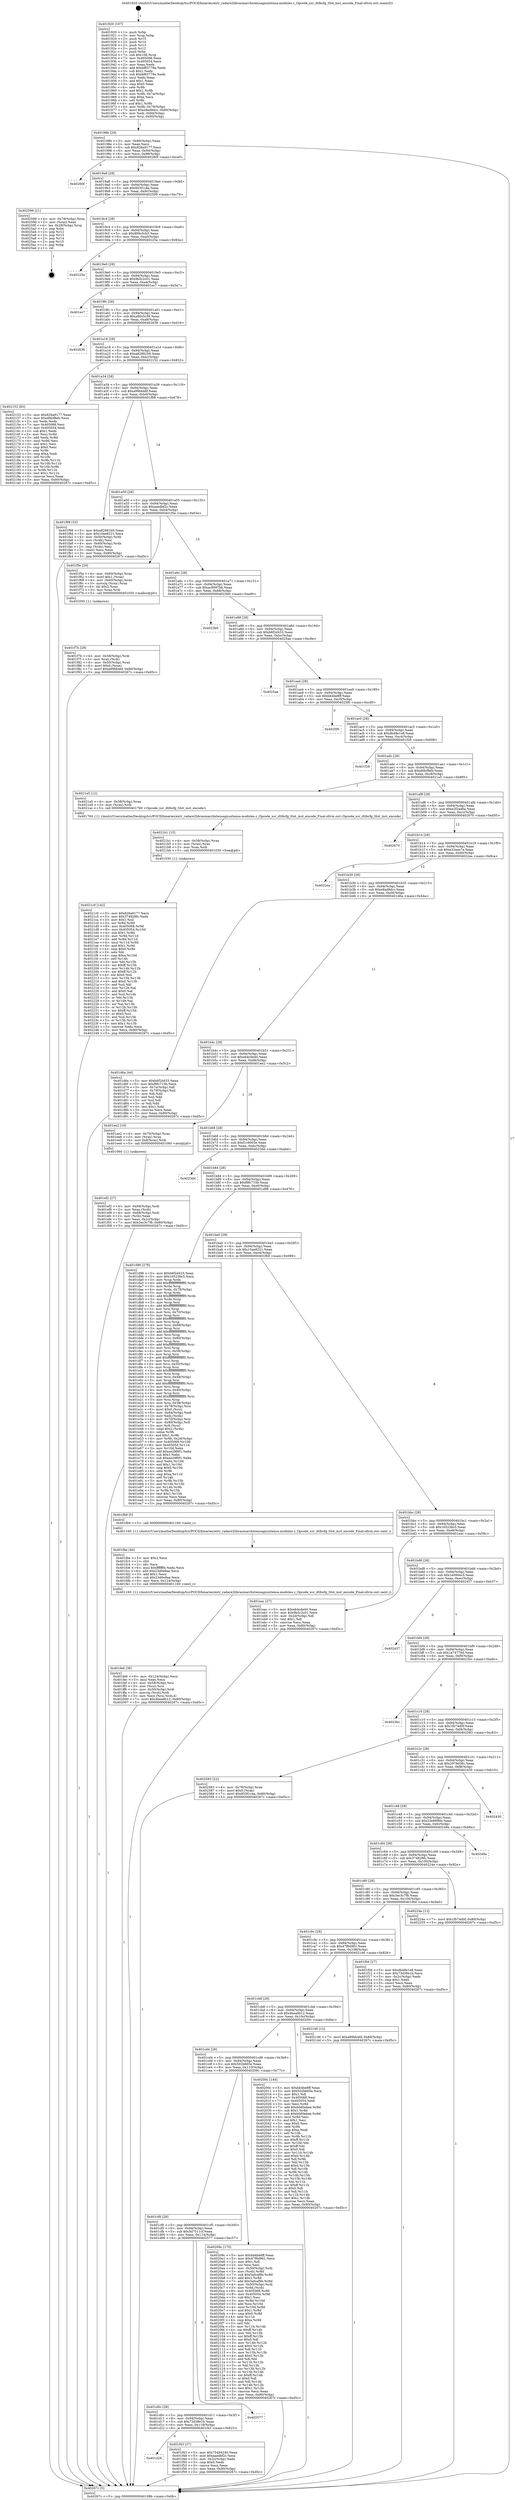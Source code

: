 digraph "0x401920" {
  label = "0x401920 (/mnt/c/Users/mathe/Desktop/tcc/POCII/binaries/extr_radare2librasmarchxtensagnuxtensa-modules.c_Opcode_xsr_dtlbcfg_Slot_inst_encode_Final-ollvm.out::main(0))"
  labelloc = "t"
  node[shape=record]

  Entry [label="",width=0.3,height=0.3,shape=circle,fillcolor=black,style=filled]
  "0x40198b" [label="{
     0x40198b [29]\l
     | [instrs]\l
     &nbsp;&nbsp;0x40198b \<+3\>: mov -0x80(%rbp),%eax\l
     &nbsp;&nbsp;0x40198e \<+2\>: mov %eax,%ecx\l
     &nbsp;&nbsp;0x401990 \<+6\>: sub $0x826a9177,%ecx\l
     &nbsp;&nbsp;0x401996 \<+6\>: mov %eax,-0x94(%rbp)\l
     &nbsp;&nbsp;0x40199c \<+6\>: mov %ecx,-0x98(%rbp)\l
     &nbsp;&nbsp;0x4019a2 \<+6\>: je 000000000040260f \<main+0xcef\>\l
  }"]
  "0x40260f" [label="{
     0x40260f\l
  }", style=dashed]
  "0x4019a8" [label="{
     0x4019a8 [28]\l
     | [instrs]\l
     &nbsp;&nbsp;0x4019a8 \<+5\>: jmp 00000000004019ad \<main+0x8d\>\l
     &nbsp;&nbsp;0x4019ad \<+6\>: mov -0x94(%rbp),%eax\l
     &nbsp;&nbsp;0x4019b3 \<+5\>: sub $0x853f1c4a,%eax\l
     &nbsp;&nbsp;0x4019b8 \<+6\>: mov %eax,-0x9c(%rbp)\l
     &nbsp;&nbsp;0x4019be \<+6\>: je 0000000000402599 \<main+0xc79\>\l
  }"]
  Exit [label="",width=0.3,height=0.3,shape=circle,fillcolor=black,style=filled,peripheries=2]
  "0x402599" [label="{
     0x402599 [21]\l
     | [instrs]\l
     &nbsp;&nbsp;0x402599 \<+4\>: mov -0x78(%rbp),%rax\l
     &nbsp;&nbsp;0x40259d \<+2\>: mov (%rax),%eax\l
     &nbsp;&nbsp;0x40259f \<+4\>: lea -0x28(%rbp),%rsp\l
     &nbsp;&nbsp;0x4025a3 \<+1\>: pop %rbx\l
     &nbsp;&nbsp;0x4025a4 \<+2\>: pop %r12\l
     &nbsp;&nbsp;0x4025a6 \<+2\>: pop %r13\l
     &nbsp;&nbsp;0x4025a8 \<+2\>: pop %r14\l
     &nbsp;&nbsp;0x4025aa \<+2\>: pop %r15\l
     &nbsp;&nbsp;0x4025ac \<+1\>: pop %rbp\l
     &nbsp;&nbsp;0x4025ad \<+1\>: ret\l
  }"]
  "0x4019c4" [label="{
     0x4019c4 [28]\l
     | [instrs]\l
     &nbsp;&nbsp;0x4019c4 \<+5\>: jmp 00000000004019c9 \<main+0xa9\>\l
     &nbsp;&nbsp;0x4019c9 \<+6\>: mov -0x94(%rbp),%eax\l
     &nbsp;&nbsp;0x4019cf \<+5\>: sub $0x899c0cb3,%eax\l
     &nbsp;&nbsp;0x4019d4 \<+6\>: mov %eax,-0xa0(%rbp)\l
     &nbsp;&nbsp;0x4019da \<+6\>: je 000000000040225a \<main+0x93a\>\l
  }"]
  "0x4021c0" [label="{
     0x4021c0 [142]\l
     | [instrs]\l
     &nbsp;&nbsp;0x4021c0 \<+5\>: mov $0x826a9177,%ecx\l
     &nbsp;&nbsp;0x4021c5 \<+5\>: mov $0x374828fc,%edx\l
     &nbsp;&nbsp;0x4021ca \<+3\>: mov $0x1,%sil\l
     &nbsp;&nbsp;0x4021cd \<+3\>: xor %r8d,%r8d\l
     &nbsp;&nbsp;0x4021d0 \<+8\>: mov 0x405068,%r9d\l
     &nbsp;&nbsp;0x4021d8 \<+8\>: mov 0x405054,%r10d\l
     &nbsp;&nbsp;0x4021e0 \<+4\>: sub $0x1,%r8d\l
     &nbsp;&nbsp;0x4021e4 \<+3\>: mov %r9d,%r11d\l
     &nbsp;&nbsp;0x4021e7 \<+3\>: add %r8d,%r11d\l
     &nbsp;&nbsp;0x4021ea \<+4\>: imul %r11d,%r9d\l
     &nbsp;&nbsp;0x4021ee \<+4\>: and $0x1,%r9d\l
     &nbsp;&nbsp;0x4021f2 \<+4\>: cmp $0x0,%r9d\l
     &nbsp;&nbsp;0x4021f6 \<+3\>: sete %bl\l
     &nbsp;&nbsp;0x4021f9 \<+4\>: cmp $0xa,%r10d\l
     &nbsp;&nbsp;0x4021fd \<+4\>: setl %r14b\l
     &nbsp;&nbsp;0x402201 \<+3\>: mov %bl,%r15b\l
     &nbsp;&nbsp;0x402204 \<+4\>: xor $0xff,%r15b\l
     &nbsp;&nbsp;0x402208 \<+3\>: mov %r14b,%r12b\l
     &nbsp;&nbsp;0x40220b \<+4\>: xor $0xff,%r12b\l
     &nbsp;&nbsp;0x40220f \<+4\>: xor $0x0,%sil\l
     &nbsp;&nbsp;0x402213 \<+3\>: mov %r15b,%r13b\l
     &nbsp;&nbsp;0x402216 \<+4\>: and $0x0,%r13b\l
     &nbsp;&nbsp;0x40221a \<+3\>: and %sil,%bl\l
     &nbsp;&nbsp;0x40221d \<+3\>: mov %r12b,%al\l
     &nbsp;&nbsp;0x402220 \<+2\>: and $0x0,%al\l
     &nbsp;&nbsp;0x402222 \<+3\>: and %sil,%r14b\l
     &nbsp;&nbsp;0x402225 \<+3\>: or %bl,%r13b\l
     &nbsp;&nbsp;0x402228 \<+3\>: or %r14b,%al\l
     &nbsp;&nbsp;0x40222b \<+3\>: xor %al,%r13b\l
     &nbsp;&nbsp;0x40222e \<+3\>: or %r12b,%r15b\l
     &nbsp;&nbsp;0x402231 \<+4\>: xor $0xff,%r15b\l
     &nbsp;&nbsp;0x402235 \<+4\>: or $0x0,%sil\l
     &nbsp;&nbsp;0x402239 \<+3\>: and %sil,%r15b\l
     &nbsp;&nbsp;0x40223c \<+3\>: or %r15b,%r13b\l
     &nbsp;&nbsp;0x40223f \<+4\>: test $0x1,%r13b\l
     &nbsp;&nbsp;0x402243 \<+3\>: cmovne %edx,%ecx\l
     &nbsp;&nbsp;0x402246 \<+3\>: mov %ecx,-0x80(%rbp)\l
     &nbsp;&nbsp;0x402249 \<+5\>: jmp 000000000040267c \<main+0xd5c\>\l
  }"]
  "0x40225a" [label="{
     0x40225a\l
  }", style=dashed]
  "0x4019e0" [label="{
     0x4019e0 [28]\l
     | [instrs]\l
     &nbsp;&nbsp;0x4019e0 \<+5\>: jmp 00000000004019e5 \<main+0xc5\>\l
     &nbsp;&nbsp;0x4019e5 \<+6\>: mov -0x94(%rbp),%eax\l
     &nbsp;&nbsp;0x4019eb \<+5\>: sub $0x9b5c2c01,%eax\l
     &nbsp;&nbsp;0x4019f0 \<+6\>: mov %eax,-0xa4(%rbp)\l
     &nbsp;&nbsp;0x4019f6 \<+6\>: je 0000000000401ec7 \<main+0x5a7\>\l
  }"]
  "0x4021b1" [label="{
     0x4021b1 [15]\l
     | [instrs]\l
     &nbsp;&nbsp;0x4021b1 \<+4\>: mov -0x58(%rbp),%rax\l
     &nbsp;&nbsp;0x4021b5 \<+3\>: mov (%rax),%rax\l
     &nbsp;&nbsp;0x4021b8 \<+3\>: mov %rax,%rdi\l
     &nbsp;&nbsp;0x4021bb \<+5\>: call 0000000000401030 \<free@plt\>\l
     | [calls]\l
     &nbsp;&nbsp;0x401030 \{1\} (unknown)\l
  }"]
  "0x401ec7" [label="{
     0x401ec7\l
  }", style=dashed]
  "0x4019fc" [label="{
     0x4019fc [28]\l
     | [instrs]\l
     &nbsp;&nbsp;0x4019fc \<+5\>: jmp 0000000000401a01 \<main+0xe1\>\l
     &nbsp;&nbsp;0x401a01 \<+6\>: mov -0x94(%rbp),%eax\l
     &nbsp;&nbsp;0x401a07 \<+5\>: sub $0xa80c5c39,%eax\l
     &nbsp;&nbsp;0x401a0c \<+6\>: mov %eax,-0xa8(%rbp)\l
     &nbsp;&nbsp;0x401a12 \<+6\>: je 0000000000402636 \<main+0xd16\>\l
  }"]
  "0x401fe6" [label="{
     0x401fe6 [38]\l
     | [instrs]\l
     &nbsp;&nbsp;0x401fe6 \<+6\>: mov -0x124(%rbp),%ecx\l
     &nbsp;&nbsp;0x401fec \<+3\>: imul %eax,%ecx\l
     &nbsp;&nbsp;0x401fef \<+4\>: mov -0x58(%rbp),%rsi\l
     &nbsp;&nbsp;0x401ff3 \<+3\>: mov (%rsi),%rsi\l
     &nbsp;&nbsp;0x401ff6 \<+4\>: mov -0x50(%rbp),%rdi\l
     &nbsp;&nbsp;0x401ffa \<+3\>: movslq (%rdi),%rdi\l
     &nbsp;&nbsp;0x401ffd \<+3\>: mov %ecx,(%rsi,%rdi,4)\l
     &nbsp;&nbsp;0x402000 \<+7\>: movl $0x4bea9b12,-0x80(%rbp)\l
     &nbsp;&nbsp;0x402007 \<+5\>: jmp 000000000040267c \<main+0xd5c\>\l
  }"]
  "0x402636" [label="{
     0x402636\l
  }", style=dashed]
  "0x401a18" [label="{
     0x401a18 [28]\l
     | [instrs]\l
     &nbsp;&nbsp;0x401a18 \<+5\>: jmp 0000000000401a1d \<main+0xfd\>\l
     &nbsp;&nbsp;0x401a1d \<+6\>: mov -0x94(%rbp),%eax\l
     &nbsp;&nbsp;0x401a23 \<+5\>: sub $0xa82881b9,%eax\l
     &nbsp;&nbsp;0x401a28 \<+6\>: mov %eax,-0xac(%rbp)\l
     &nbsp;&nbsp;0x401a2e \<+6\>: je 0000000000402152 \<main+0x832\>\l
  }"]
  "0x401fbe" [label="{
     0x401fbe [40]\l
     | [instrs]\l
     &nbsp;&nbsp;0x401fbe \<+5\>: mov $0x2,%ecx\l
     &nbsp;&nbsp;0x401fc3 \<+1\>: cltd\l
     &nbsp;&nbsp;0x401fc4 \<+2\>: idiv %ecx\l
     &nbsp;&nbsp;0x401fc6 \<+6\>: imul $0xfffffffe,%edx,%ecx\l
     &nbsp;&nbsp;0x401fcc \<+6\>: add $0x23d0e9ae,%ecx\l
     &nbsp;&nbsp;0x401fd2 \<+3\>: add $0x1,%ecx\l
     &nbsp;&nbsp;0x401fd5 \<+6\>: sub $0x23d0e9ae,%ecx\l
     &nbsp;&nbsp;0x401fdb \<+6\>: mov %ecx,-0x124(%rbp)\l
     &nbsp;&nbsp;0x401fe1 \<+5\>: call 0000000000401160 \<next_i\>\l
     | [calls]\l
     &nbsp;&nbsp;0x401160 \{1\} (/mnt/c/Users/mathe/Desktop/tcc/POCII/binaries/extr_radare2librasmarchxtensagnuxtensa-modules.c_Opcode_xsr_dtlbcfg_Slot_inst_encode_Final-ollvm.out::next_i)\l
  }"]
  "0x402152" [label="{
     0x402152 [83]\l
     | [instrs]\l
     &nbsp;&nbsp;0x402152 \<+5\>: mov $0x826a9177,%eax\l
     &nbsp;&nbsp;0x402157 \<+5\>: mov $0xdfdcf8eb,%ecx\l
     &nbsp;&nbsp;0x40215c \<+2\>: xor %edx,%edx\l
     &nbsp;&nbsp;0x40215e \<+7\>: mov 0x405068,%esi\l
     &nbsp;&nbsp;0x402165 \<+7\>: mov 0x405054,%edi\l
     &nbsp;&nbsp;0x40216c \<+3\>: sub $0x1,%edx\l
     &nbsp;&nbsp;0x40216f \<+3\>: mov %esi,%r8d\l
     &nbsp;&nbsp;0x402172 \<+3\>: add %edx,%r8d\l
     &nbsp;&nbsp;0x402175 \<+4\>: imul %r8d,%esi\l
     &nbsp;&nbsp;0x402179 \<+3\>: and $0x1,%esi\l
     &nbsp;&nbsp;0x40217c \<+3\>: cmp $0x0,%esi\l
     &nbsp;&nbsp;0x40217f \<+4\>: sete %r9b\l
     &nbsp;&nbsp;0x402183 \<+3\>: cmp $0xa,%edi\l
     &nbsp;&nbsp;0x402186 \<+4\>: setl %r10b\l
     &nbsp;&nbsp;0x40218a \<+3\>: mov %r9b,%r11b\l
     &nbsp;&nbsp;0x40218d \<+3\>: and %r10b,%r11b\l
     &nbsp;&nbsp;0x402190 \<+3\>: xor %r10b,%r9b\l
     &nbsp;&nbsp;0x402193 \<+3\>: or %r9b,%r11b\l
     &nbsp;&nbsp;0x402196 \<+4\>: test $0x1,%r11b\l
     &nbsp;&nbsp;0x40219a \<+3\>: cmovne %ecx,%eax\l
     &nbsp;&nbsp;0x40219d \<+3\>: mov %eax,-0x80(%rbp)\l
     &nbsp;&nbsp;0x4021a0 \<+5\>: jmp 000000000040267c \<main+0xd5c\>\l
  }"]
  "0x401a34" [label="{
     0x401a34 [28]\l
     | [instrs]\l
     &nbsp;&nbsp;0x401a34 \<+5\>: jmp 0000000000401a39 \<main+0x119\>\l
     &nbsp;&nbsp;0x401a39 \<+6\>: mov -0x94(%rbp),%eax\l
     &nbsp;&nbsp;0x401a3f \<+5\>: sub $0xa99bb46f,%eax\l
     &nbsp;&nbsp;0x401a44 \<+6\>: mov %eax,-0xb0(%rbp)\l
     &nbsp;&nbsp;0x401a4a \<+6\>: je 0000000000401f98 \<main+0x678\>\l
  }"]
  "0x401f7b" [label="{
     0x401f7b [29]\l
     | [instrs]\l
     &nbsp;&nbsp;0x401f7b \<+4\>: mov -0x58(%rbp),%rdi\l
     &nbsp;&nbsp;0x401f7f \<+3\>: mov %rax,(%rdi)\l
     &nbsp;&nbsp;0x401f82 \<+4\>: mov -0x50(%rbp),%rax\l
     &nbsp;&nbsp;0x401f86 \<+6\>: movl $0x0,(%rax)\l
     &nbsp;&nbsp;0x401f8c \<+7\>: movl $0xa99bb46f,-0x80(%rbp)\l
     &nbsp;&nbsp;0x401f93 \<+5\>: jmp 000000000040267c \<main+0xd5c\>\l
  }"]
  "0x401f98" [label="{
     0x401f98 [33]\l
     | [instrs]\l
     &nbsp;&nbsp;0x401f98 \<+5\>: mov $0xa82881b9,%eax\l
     &nbsp;&nbsp;0x401f9d \<+5\>: mov $0x10ae8221,%ecx\l
     &nbsp;&nbsp;0x401fa2 \<+4\>: mov -0x50(%rbp),%rdx\l
     &nbsp;&nbsp;0x401fa6 \<+2\>: mov (%rdx),%esi\l
     &nbsp;&nbsp;0x401fa8 \<+4\>: mov -0x60(%rbp),%rdx\l
     &nbsp;&nbsp;0x401fac \<+2\>: cmp (%rdx),%esi\l
     &nbsp;&nbsp;0x401fae \<+3\>: cmovl %ecx,%eax\l
     &nbsp;&nbsp;0x401fb1 \<+3\>: mov %eax,-0x80(%rbp)\l
     &nbsp;&nbsp;0x401fb4 \<+5\>: jmp 000000000040267c \<main+0xd5c\>\l
  }"]
  "0x401a50" [label="{
     0x401a50 [28]\l
     | [instrs]\l
     &nbsp;&nbsp;0x401a50 \<+5\>: jmp 0000000000401a55 \<main+0x135\>\l
     &nbsp;&nbsp;0x401a55 \<+6\>: mov -0x94(%rbp),%eax\l
     &nbsp;&nbsp;0x401a5b \<+5\>: sub $0xaaedbf2c,%eax\l
     &nbsp;&nbsp;0x401a60 \<+6\>: mov %eax,-0xb4(%rbp)\l
     &nbsp;&nbsp;0x401a66 \<+6\>: je 0000000000401f5e \<main+0x63e\>\l
  }"]
  "0x401d28" [label="{
     0x401d28\l
  }", style=dashed]
  "0x401f5e" [label="{
     0x401f5e [29]\l
     | [instrs]\l
     &nbsp;&nbsp;0x401f5e \<+4\>: mov -0x60(%rbp),%rax\l
     &nbsp;&nbsp;0x401f62 \<+6\>: movl $0x1,(%rax)\l
     &nbsp;&nbsp;0x401f68 \<+4\>: mov -0x60(%rbp),%rax\l
     &nbsp;&nbsp;0x401f6c \<+3\>: movslq (%rax),%rax\l
     &nbsp;&nbsp;0x401f6f \<+4\>: shl $0x2,%rax\l
     &nbsp;&nbsp;0x401f73 \<+3\>: mov %rax,%rdi\l
     &nbsp;&nbsp;0x401f76 \<+5\>: call 0000000000401050 \<malloc@plt\>\l
     | [calls]\l
     &nbsp;&nbsp;0x401050 \{1\} (unknown)\l
  }"]
  "0x401a6c" [label="{
     0x401a6c [28]\l
     | [instrs]\l
     &nbsp;&nbsp;0x401a6c \<+5\>: jmp 0000000000401a71 \<main+0x151\>\l
     &nbsp;&nbsp;0x401a71 \<+6\>: mov -0x94(%rbp),%eax\l
     &nbsp;&nbsp;0x401a77 \<+5\>: sub $0xac9097bb,%eax\l
     &nbsp;&nbsp;0x401a7c \<+6\>: mov %eax,-0xb8(%rbp)\l
     &nbsp;&nbsp;0x401a82 \<+6\>: je 00000000004023b0 \<main+0xa90\>\l
  }"]
  "0x401f43" [label="{
     0x401f43 [27]\l
     | [instrs]\l
     &nbsp;&nbsp;0x401f43 \<+5\>: mov $0x75494240,%eax\l
     &nbsp;&nbsp;0x401f48 \<+5\>: mov $0xaaedbf2c,%ecx\l
     &nbsp;&nbsp;0x401f4d \<+3\>: mov -0x2c(%rbp),%edx\l
     &nbsp;&nbsp;0x401f50 \<+3\>: cmp $0x0,%edx\l
     &nbsp;&nbsp;0x401f53 \<+3\>: cmove %ecx,%eax\l
     &nbsp;&nbsp;0x401f56 \<+3\>: mov %eax,-0x80(%rbp)\l
     &nbsp;&nbsp;0x401f59 \<+5\>: jmp 000000000040267c \<main+0xd5c\>\l
  }"]
  "0x4023b0" [label="{
     0x4023b0\l
  }", style=dashed]
  "0x401a88" [label="{
     0x401a88 [28]\l
     | [instrs]\l
     &nbsp;&nbsp;0x401a88 \<+5\>: jmp 0000000000401a8d \<main+0x16d\>\l
     &nbsp;&nbsp;0x401a8d \<+6\>: mov -0x94(%rbp),%eax\l
     &nbsp;&nbsp;0x401a93 \<+5\>: sub $0xb6f2d433,%eax\l
     &nbsp;&nbsp;0x401a98 \<+6\>: mov %eax,-0xbc(%rbp)\l
     &nbsp;&nbsp;0x401a9e \<+6\>: je 00000000004025ae \<main+0xc8e\>\l
  }"]
  "0x401d0c" [label="{
     0x401d0c [28]\l
     | [instrs]\l
     &nbsp;&nbsp;0x401d0c \<+5\>: jmp 0000000000401d11 \<main+0x3f1\>\l
     &nbsp;&nbsp;0x401d11 \<+6\>: mov -0x94(%rbp),%eax\l
     &nbsp;&nbsp;0x401d17 \<+5\>: sub $0x73d38e1b,%eax\l
     &nbsp;&nbsp;0x401d1c \<+6\>: mov %eax,-0x118(%rbp)\l
     &nbsp;&nbsp;0x401d22 \<+6\>: je 0000000000401f43 \<main+0x623\>\l
  }"]
  "0x4025ae" [label="{
     0x4025ae\l
  }", style=dashed]
  "0x401aa4" [label="{
     0x401aa4 [28]\l
     | [instrs]\l
     &nbsp;&nbsp;0x401aa4 \<+5\>: jmp 0000000000401aa9 \<main+0x189\>\l
     &nbsp;&nbsp;0x401aa9 \<+6\>: mov -0x94(%rbp),%eax\l
     &nbsp;&nbsp;0x401aaf \<+5\>: sub $0xbb4be8ff,%eax\l
     &nbsp;&nbsp;0x401ab4 \<+6\>: mov %eax,-0xc0(%rbp)\l
     &nbsp;&nbsp;0x401aba \<+6\>: je 00000000004025f0 \<main+0xcd0\>\l
  }"]
  "0x402577" [label="{
     0x402577\l
  }", style=dashed]
  "0x4025f0" [label="{
     0x4025f0\l
  }", style=dashed]
  "0x401ac0" [label="{
     0x401ac0 [28]\l
     | [instrs]\l
     &nbsp;&nbsp;0x401ac0 \<+5\>: jmp 0000000000401ac5 \<main+0x1a5\>\l
     &nbsp;&nbsp;0x401ac5 \<+6\>: mov -0x94(%rbp),%eax\l
     &nbsp;&nbsp;0x401acb \<+5\>: sub $0xdb48e1e8,%eax\l
     &nbsp;&nbsp;0x401ad0 \<+6\>: mov %eax,-0xc4(%rbp)\l
     &nbsp;&nbsp;0x401ad6 \<+6\>: je 0000000000401f28 \<main+0x608\>\l
  }"]
  "0x401cf0" [label="{
     0x401cf0 [28]\l
     | [instrs]\l
     &nbsp;&nbsp;0x401cf0 \<+5\>: jmp 0000000000401cf5 \<main+0x3d5\>\l
     &nbsp;&nbsp;0x401cf5 \<+6\>: mov -0x94(%rbp),%eax\l
     &nbsp;&nbsp;0x401cfb \<+5\>: sub $0x5d7511cf,%eax\l
     &nbsp;&nbsp;0x401d00 \<+6\>: mov %eax,-0x114(%rbp)\l
     &nbsp;&nbsp;0x401d06 \<+6\>: je 0000000000402577 \<main+0xc57\>\l
  }"]
  "0x401f28" [label="{
     0x401f28\l
  }", style=dashed]
  "0x401adc" [label="{
     0x401adc [28]\l
     | [instrs]\l
     &nbsp;&nbsp;0x401adc \<+5\>: jmp 0000000000401ae1 \<main+0x1c1\>\l
     &nbsp;&nbsp;0x401ae1 \<+6\>: mov -0x94(%rbp),%eax\l
     &nbsp;&nbsp;0x401ae7 \<+5\>: sub $0xdfdcf8eb,%eax\l
     &nbsp;&nbsp;0x401aec \<+6\>: mov %eax,-0xc8(%rbp)\l
     &nbsp;&nbsp;0x401af2 \<+6\>: je 00000000004021a5 \<main+0x885\>\l
  }"]
  "0x40209c" [label="{
     0x40209c [170]\l
     | [instrs]\l
     &nbsp;&nbsp;0x40209c \<+5\>: mov $0xbb4be8ff,%eax\l
     &nbsp;&nbsp;0x4020a1 \<+5\>: mov $0x47f6d961,%ecx\l
     &nbsp;&nbsp;0x4020a6 \<+2\>: mov $0x1,%dl\l
     &nbsp;&nbsp;0x4020a8 \<+2\>: xor %esi,%esi\l
     &nbsp;&nbsp;0x4020aa \<+4\>: mov -0x50(%rbp),%rdi\l
     &nbsp;&nbsp;0x4020ae \<+3\>: mov (%rdi),%r8d\l
     &nbsp;&nbsp;0x4020b1 \<+7\>: sub $0x5afcaf9b,%r8d\l
     &nbsp;&nbsp;0x4020b8 \<+4\>: add $0x1,%r8d\l
     &nbsp;&nbsp;0x4020bc \<+7\>: add $0x5afcaf9b,%r8d\l
     &nbsp;&nbsp;0x4020c3 \<+4\>: mov -0x50(%rbp),%rdi\l
     &nbsp;&nbsp;0x4020c7 \<+3\>: mov %r8d,(%rdi)\l
     &nbsp;&nbsp;0x4020ca \<+8\>: mov 0x405068,%r8d\l
     &nbsp;&nbsp;0x4020d2 \<+8\>: mov 0x405054,%r9d\l
     &nbsp;&nbsp;0x4020da \<+3\>: sub $0x1,%esi\l
     &nbsp;&nbsp;0x4020dd \<+3\>: mov %r8d,%r10d\l
     &nbsp;&nbsp;0x4020e0 \<+3\>: add %esi,%r10d\l
     &nbsp;&nbsp;0x4020e3 \<+4\>: imul %r10d,%r8d\l
     &nbsp;&nbsp;0x4020e7 \<+4\>: and $0x1,%r8d\l
     &nbsp;&nbsp;0x4020eb \<+4\>: cmp $0x0,%r8d\l
     &nbsp;&nbsp;0x4020ef \<+4\>: sete %r11b\l
     &nbsp;&nbsp;0x4020f3 \<+4\>: cmp $0xa,%r9d\l
     &nbsp;&nbsp;0x4020f7 \<+3\>: setl %bl\l
     &nbsp;&nbsp;0x4020fa \<+3\>: mov %r11b,%r14b\l
     &nbsp;&nbsp;0x4020fd \<+4\>: xor $0xff,%r14b\l
     &nbsp;&nbsp;0x402101 \<+3\>: mov %bl,%r15b\l
     &nbsp;&nbsp;0x402104 \<+4\>: xor $0xff,%r15b\l
     &nbsp;&nbsp;0x402108 \<+3\>: xor $0x0,%dl\l
     &nbsp;&nbsp;0x40210b \<+3\>: mov %r14b,%r12b\l
     &nbsp;&nbsp;0x40210e \<+4\>: and $0x0,%r12b\l
     &nbsp;&nbsp;0x402112 \<+3\>: and %dl,%r11b\l
     &nbsp;&nbsp;0x402115 \<+3\>: mov %r15b,%r13b\l
     &nbsp;&nbsp;0x402118 \<+4\>: and $0x0,%r13b\l
     &nbsp;&nbsp;0x40211c \<+2\>: and %dl,%bl\l
     &nbsp;&nbsp;0x40211e \<+3\>: or %r11b,%r12b\l
     &nbsp;&nbsp;0x402121 \<+3\>: or %bl,%r13b\l
     &nbsp;&nbsp;0x402124 \<+3\>: xor %r13b,%r12b\l
     &nbsp;&nbsp;0x402127 \<+3\>: or %r15b,%r14b\l
     &nbsp;&nbsp;0x40212a \<+4\>: xor $0xff,%r14b\l
     &nbsp;&nbsp;0x40212e \<+3\>: or $0x0,%dl\l
     &nbsp;&nbsp;0x402131 \<+3\>: and %dl,%r14b\l
     &nbsp;&nbsp;0x402134 \<+3\>: or %r14b,%r12b\l
     &nbsp;&nbsp;0x402137 \<+4\>: test $0x1,%r12b\l
     &nbsp;&nbsp;0x40213b \<+3\>: cmovne %ecx,%eax\l
     &nbsp;&nbsp;0x40213e \<+3\>: mov %eax,-0x80(%rbp)\l
     &nbsp;&nbsp;0x402141 \<+5\>: jmp 000000000040267c \<main+0xd5c\>\l
  }"]
  "0x4021a5" [label="{
     0x4021a5 [12]\l
     | [instrs]\l
     &nbsp;&nbsp;0x4021a5 \<+4\>: mov -0x58(%rbp),%rax\l
     &nbsp;&nbsp;0x4021a9 \<+3\>: mov (%rax),%rdi\l
     &nbsp;&nbsp;0x4021ac \<+5\>: call 0000000000401760 \<Opcode_xsr_dtlbcfg_Slot_inst_encode\>\l
     | [calls]\l
     &nbsp;&nbsp;0x401760 \{1\} (/mnt/c/Users/mathe/Desktop/tcc/POCII/binaries/extr_radare2librasmarchxtensagnuxtensa-modules.c_Opcode_xsr_dtlbcfg_Slot_inst_encode_Final-ollvm.out::Opcode_xsr_dtlbcfg_Slot_inst_encode)\l
  }"]
  "0x401af8" [label="{
     0x401af8 [28]\l
     | [instrs]\l
     &nbsp;&nbsp;0x401af8 \<+5\>: jmp 0000000000401afd \<main+0x1dd\>\l
     &nbsp;&nbsp;0x401afd \<+6\>: mov -0x94(%rbp),%eax\l
     &nbsp;&nbsp;0x401b03 \<+5\>: sub $0xe2f2ad6a,%eax\l
     &nbsp;&nbsp;0x401b08 \<+6\>: mov %eax,-0xcc(%rbp)\l
     &nbsp;&nbsp;0x401b0e \<+6\>: je 0000000000402670 \<main+0xd50\>\l
  }"]
  "0x401cd4" [label="{
     0x401cd4 [28]\l
     | [instrs]\l
     &nbsp;&nbsp;0x401cd4 \<+5\>: jmp 0000000000401cd9 \<main+0x3b9\>\l
     &nbsp;&nbsp;0x401cd9 \<+6\>: mov -0x94(%rbp),%eax\l
     &nbsp;&nbsp;0x401cdf \<+5\>: sub $0x502b665e,%eax\l
     &nbsp;&nbsp;0x401ce4 \<+6\>: mov %eax,-0x110(%rbp)\l
     &nbsp;&nbsp;0x401cea \<+6\>: je 000000000040209c \<main+0x77c\>\l
  }"]
  "0x402670" [label="{
     0x402670\l
  }", style=dashed]
  "0x401b14" [label="{
     0x401b14 [28]\l
     | [instrs]\l
     &nbsp;&nbsp;0x401b14 \<+5\>: jmp 0000000000401b19 \<main+0x1f9\>\l
     &nbsp;&nbsp;0x401b19 \<+6\>: mov -0x94(%rbp),%eax\l
     &nbsp;&nbsp;0x401b1f \<+5\>: sub $0xe32eae7a,%eax\l
     &nbsp;&nbsp;0x401b24 \<+6\>: mov %eax,-0xd0(%rbp)\l
     &nbsp;&nbsp;0x401b2a \<+6\>: je 00000000004022ea \<main+0x9ca\>\l
  }"]
  "0x40200c" [label="{
     0x40200c [144]\l
     | [instrs]\l
     &nbsp;&nbsp;0x40200c \<+5\>: mov $0xbb4be8ff,%eax\l
     &nbsp;&nbsp;0x402011 \<+5\>: mov $0x502b665e,%ecx\l
     &nbsp;&nbsp;0x402016 \<+2\>: mov $0x1,%dl\l
     &nbsp;&nbsp;0x402018 \<+7\>: mov 0x405068,%esi\l
     &nbsp;&nbsp;0x40201f \<+7\>: mov 0x405054,%edi\l
     &nbsp;&nbsp;0x402026 \<+3\>: mov %esi,%r8d\l
     &nbsp;&nbsp;0x402029 \<+7\>: add $0xb0d0ebee,%r8d\l
     &nbsp;&nbsp;0x402030 \<+4\>: sub $0x1,%r8d\l
     &nbsp;&nbsp;0x402034 \<+7\>: sub $0xb0d0ebee,%r8d\l
     &nbsp;&nbsp;0x40203b \<+4\>: imul %r8d,%esi\l
     &nbsp;&nbsp;0x40203f \<+3\>: and $0x1,%esi\l
     &nbsp;&nbsp;0x402042 \<+3\>: cmp $0x0,%esi\l
     &nbsp;&nbsp;0x402045 \<+4\>: sete %r9b\l
     &nbsp;&nbsp;0x402049 \<+3\>: cmp $0xa,%edi\l
     &nbsp;&nbsp;0x40204c \<+4\>: setl %r10b\l
     &nbsp;&nbsp;0x402050 \<+3\>: mov %r9b,%r11b\l
     &nbsp;&nbsp;0x402053 \<+4\>: xor $0xff,%r11b\l
     &nbsp;&nbsp;0x402057 \<+3\>: mov %r10b,%bl\l
     &nbsp;&nbsp;0x40205a \<+3\>: xor $0xff,%bl\l
     &nbsp;&nbsp;0x40205d \<+3\>: xor $0x0,%dl\l
     &nbsp;&nbsp;0x402060 \<+3\>: mov %r11b,%r14b\l
     &nbsp;&nbsp;0x402063 \<+4\>: and $0x0,%r14b\l
     &nbsp;&nbsp;0x402067 \<+3\>: and %dl,%r9b\l
     &nbsp;&nbsp;0x40206a \<+3\>: mov %bl,%r15b\l
     &nbsp;&nbsp;0x40206d \<+4\>: and $0x0,%r15b\l
     &nbsp;&nbsp;0x402071 \<+3\>: and %dl,%r10b\l
     &nbsp;&nbsp;0x402074 \<+3\>: or %r9b,%r14b\l
     &nbsp;&nbsp;0x402077 \<+3\>: or %r10b,%r15b\l
     &nbsp;&nbsp;0x40207a \<+3\>: xor %r15b,%r14b\l
     &nbsp;&nbsp;0x40207d \<+3\>: or %bl,%r11b\l
     &nbsp;&nbsp;0x402080 \<+4\>: xor $0xff,%r11b\l
     &nbsp;&nbsp;0x402084 \<+3\>: or $0x0,%dl\l
     &nbsp;&nbsp;0x402087 \<+3\>: and %dl,%r11b\l
     &nbsp;&nbsp;0x40208a \<+3\>: or %r11b,%r14b\l
     &nbsp;&nbsp;0x40208d \<+4\>: test $0x1,%r14b\l
     &nbsp;&nbsp;0x402091 \<+3\>: cmovne %ecx,%eax\l
     &nbsp;&nbsp;0x402094 \<+3\>: mov %eax,-0x80(%rbp)\l
     &nbsp;&nbsp;0x402097 \<+5\>: jmp 000000000040267c \<main+0xd5c\>\l
  }"]
  "0x4022ea" [label="{
     0x4022ea\l
  }", style=dashed]
  "0x401b30" [label="{
     0x401b30 [28]\l
     | [instrs]\l
     &nbsp;&nbsp;0x401b30 \<+5\>: jmp 0000000000401b35 \<main+0x215\>\l
     &nbsp;&nbsp;0x401b35 \<+6\>: mov -0x94(%rbp),%eax\l
     &nbsp;&nbsp;0x401b3b \<+5\>: sub $0xe9ad9dcc,%eax\l
     &nbsp;&nbsp;0x401b40 \<+6\>: mov %eax,-0xd4(%rbp)\l
     &nbsp;&nbsp;0x401b46 \<+6\>: je 0000000000401d6a \<main+0x44a\>\l
  }"]
  "0x401cb8" [label="{
     0x401cb8 [28]\l
     | [instrs]\l
     &nbsp;&nbsp;0x401cb8 \<+5\>: jmp 0000000000401cbd \<main+0x39d\>\l
     &nbsp;&nbsp;0x401cbd \<+6\>: mov -0x94(%rbp),%eax\l
     &nbsp;&nbsp;0x401cc3 \<+5\>: sub $0x4bea9b12,%eax\l
     &nbsp;&nbsp;0x401cc8 \<+6\>: mov %eax,-0x10c(%rbp)\l
     &nbsp;&nbsp;0x401cce \<+6\>: je 000000000040200c \<main+0x6ec\>\l
  }"]
  "0x401d6a" [label="{
     0x401d6a [44]\l
     | [instrs]\l
     &nbsp;&nbsp;0x401d6a \<+5\>: mov $0xb6f2d433,%eax\l
     &nbsp;&nbsp;0x401d6f \<+5\>: mov $0xf9fc715b,%ecx\l
     &nbsp;&nbsp;0x401d74 \<+3\>: mov -0x7a(%rbp),%dl\l
     &nbsp;&nbsp;0x401d77 \<+4\>: mov -0x79(%rbp),%sil\l
     &nbsp;&nbsp;0x401d7b \<+3\>: mov %dl,%dil\l
     &nbsp;&nbsp;0x401d7e \<+3\>: and %sil,%dil\l
     &nbsp;&nbsp;0x401d81 \<+3\>: xor %sil,%dl\l
     &nbsp;&nbsp;0x401d84 \<+3\>: or %dl,%dil\l
     &nbsp;&nbsp;0x401d87 \<+4\>: test $0x1,%dil\l
     &nbsp;&nbsp;0x401d8b \<+3\>: cmovne %ecx,%eax\l
     &nbsp;&nbsp;0x401d8e \<+3\>: mov %eax,-0x80(%rbp)\l
     &nbsp;&nbsp;0x401d91 \<+5\>: jmp 000000000040267c \<main+0xd5c\>\l
  }"]
  "0x401b4c" [label="{
     0x401b4c [28]\l
     | [instrs]\l
     &nbsp;&nbsp;0x401b4c \<+5\>: jmp 0000000000401b51 \<main+0x231\>\l
     &nbsp;&nbsp;0x401b51 \<+6\>: mov -0x94(%rbp),%eax\l
     &nbsp;&nbsp;0x401b57 \<+5\>: sub $0xeb4cde40,%eax\l
     &nbsp;&nbsp;0x401b5c \<+6\>: mov %eax,-0xd8(%rbp)\l
     &nbsp;&nbsp;0x401b62 \<+6\>: je 0000000000401ee2 \<main+0x5c2\>\l
  }"]
  "0x40267c" [label="{
     0x40267c [5]\l
     | [instrs]\l
     &nbsp;&nbsp;0x40267c \<+5\>: jmp 000000000040198b \<main+0x6b\>\l
  }"]
  "0x401920" [label="{
     0x401920 [107]\l
     | [instrs]\l
     &nbsp;&nbsp;0x401920 \<+1\>: push %rbp\l
     &nbsp;&nbsp;0x401921 \<+3\>: mov %rsp,%rbp\l
     &nbsp;&nbsp;0x401924 \<+2\>: push %r15\l
     &nbsp;&nbsp;0x401926 \<+2\>: push %r14\l
     &nbsp;&nbsp;0x401928 \<+2\>: push %r13\l
     &nbsp;&nbsp;0x40192a \<+2\>: push %r12\l
     &nbsp;&nbsp;0x40192c \<+1\>: push %rbx\l
     &nbsp;&nbsp;0x40192d \<+7\>: sub $0x108,%rsp\l
     &nbsp;&nbsp;0x401934 \<+7\>: mov 0x405068,%eax\l
     &nbsp;&nbsp;0x40193b \<+7\>: mov 0x405054,%ecx\l
     &nbsp;&nbsp;0x401942 \<+2\>: mov %eax,%edx\l
     &nbsp;&nbsp;0x401944 \<+6\>: add $0xbf83779e,%edx\l
     &nbsp;&nbsp;0x40194a \<+3\>: sub $0x1,%edx\l
     &nbsp;&nbsp;0x40194d \<+6\>: sub $0xbf83779e,%edx\l
     &nbsp;&nbsp;0x401953 \<+3\>: imul %edx,%eax\l
     &nbsp;&nbsp;0x401956 \<+3\>: and $0x1,%eax\l
     &nbsp;&nbsp;0x401959 \<+3\>: cmp $0x0,%eax\l
     &nbsp;&nbsp;0x40195c \<+4\>: sete %r8b\l
     &nbsp;&nbsp;0x401960 \<+4\>: and $0x1,%r8b\l
     &nbsp;&nbsp;0x401964 \<+4\>: mov %r8b,-0x7a(%rbp)\l
     &nbsp;&nbsp;0x401968 \<+3\>: cmp $0xa,%ecx\l
     &nbsp;&nbsp;0x40196b \<+4\>: setl %r8b\l
     &nbsp;&nbsp;0x40196f \<+4\>: and $0x1,%r8b\l
     &nbsp;&nbsp;0x401973 \<+4\>: mov %r8b,-0x79(%rbp)\l
     &nbsp;&nbsp;0x401977 \<+7\>: movl $0xe9ad9dcc,-0x80(%rbp)\l
     &nbsp;&nbsp;0x40197e \<+6\>: mov %edi,-0x84(%rbp)\l
     &nbsp;&nbsp;0x401984 \<+7\>: mov %rsi,-0x90(%rbp)\l
  }"]
  "0x402146" [label="{
     0x402146 [12]\l
     | [instrs]\l
     &nbsp;&nbsp;0x402146 \<+7\>: movl $0xa99bb46f,-0x80(%rbp)\l
     &nbsp;&nbsp;0x40214d \<+5\>: jmp 000000000040267c \<main+0xd5c\>\l
  }"]
  "0x401ee2" [label="{
     0x401ee2 [16]\l
     | [instrs]\l
     &nbsp;&nbsp;0x401ee2 \<+4\>: mov -0x70(%rbp),%rax\l
     &nbsp;&nbsp;0x401ee6 \<+3\>: mov (%rax),%rax\l
     &nbsp;&nbsp;0x401ee9 \<+4\>: mov 0x8(%rax),%rdi\l
     &nbsp;&nbsp;0x401eed \<+5\>: call 0000000000401060 \<atoi@plt\>\l
     | [calls]\l
     &nbsp;&nbsp;0x401060 \{1\} (unknown)\l
  }"]
  "0x401b68" [label="{
     0x401b68 [28]\l
     | [instrs]\l
     &nbsp;&nbsp;0x401b68 \<+5\>: jmp 0000000000401b6d \<main+0x24d\>\l
     &nbsp;&nbsp;0x401b6d \<+6\>: mov -0x94(%rbp),%eax\l
     &nbsp;&nbsp;0x401b73 \<+5\>: sub $0xf1c9003e,%eax\l
     &nbsp;&nbsp;0x401b78 \<+6\>: mov %eax,-0xdc(%rbp)\l
     &nbsp;&nbsp;0x401b7e \<+6\>: je 00000000004023dd \<main+0xabd\>\l
  }"]
  "0x401c9c" [label="{
     0x401c9c [28]\l
     | [instrs]\l
     &nbsp;&nbsp;0x401c9c \<+5\>: jmp 0000000000401ca1 \<main+0x381\>\l
     &nbsp;&nbsp;0x401ca1 \<+6\>: mov -0x94(%rbp),%eax\l
     &nbsp;&nbsp;0x401ca7 \<+5\>: sub $0x47f6d961,%eax\l
     &nbsp;&nbsp;0x401cac \<+6\>: mov %eax,-0x108(%rbp)\l
     &nbsp;&nbsp;0x401cb2 \<+6\>: je 0000000000402146 \<main+0x826\>\l
  }"]
  "0x4023dd" [label="{
     0x4023dd\l
  }", style=dashed]
  "0x401b84" [label="{
     0x401b84 [28]\l
     | [instrs]\l
     &nbsp;&nbsp;0x401b84 \<+5\>: jmp 0000000000401b89 \<main+0x269\>\l
     &nbsp;&nbsp;0x401b89 \<+6\>: mov -0x94(%rbp),%eax\l
     &nbsp;&nbsp;0x401b8f \<+5\>: sub $0xf9fc715b,%eax\l
     &nbsp;&nbsp;0x401b94 \<+6\>: mov %eax,-0xe0(%rbp)\l
     &nbsp;&nbsp;0x401b9a \<+6\>: je 0000000000401d96 \<main+0x476\>\l
  }"]
  "0x401f0d" [label="{
     0x401f0d [27]\l
     | [instrs]\l
     &nbsp;&nbsp;0x401f0d \<+5\>: mov $0xdb48e1e8,%eax\l
     &nbsp;&nbsp;0x401f12 \<+5\>: mov $0x73d38e1b,%ecx\l
     &nbsp;&nbsp;0x401f17 \<+3\>: mov -0x2c(%rbp),%edx\l
     &nbsp;&nbsp;0x401f1a \<+3\>: cmp $0x1,%edx\l
     &nbsp;&nbsp;0x401f1d \<+3\>: cmovl %ecx,%eax\l
     &nbsp;&nbsp;0x401f20 \<+3\>: mov %eax,-0x80(%rbp)\l
     &nbsp;&nbsp;0x401f23 \<+5\>: jmp 000000000040267c \<main+0xd5c\>\l
  }"]
  "0x401d96" [label="{
     0x401d96 [278]\l
     | [instrs]\l
     &nbsp;&nbsp;0x401d96 \<+5\>: mov $0xb6f2d433,%eax\l
     &nbsp;&nbsp;0x401d9b \<+5\>: mov $0x16523bc5,%ecx\l
     &nbsp;&nbsp;0x401da0 \<+3\>: mov %rsp,%rdx\l
     &nbsp;&nbsp;0x401da3 \<+4\>: add $0xfffffffffffffff0,%rdx\l
     &nbsp;&nbsp;0x401da7 \<+3\>: mov %rdx,%rsp\l
     &nbsp;&nbsp;0x401daa \<+4\>: mov %rdx,-0x78(%rbp)\l
     &nbsp;&nbsp;0x401dae \<+3\>: mov %rsp,%rdx\l
     &nbsp;&nbsp;0x401db1 \<+4\>: add $0xfffffffffffffff0,%rdx\l
     &nbsp;&nbsp;0x401db5 \<+3\>: mov %rdx,%rsp\l
     &nbsp;&nbsp;0x401db8 \<+3\>: mov %rsp,%rsi\l
     &nbsp;&nbsp;0x401dbb \<+4\>: add $0xfffffffffffffff0,%rsi\l
     &nbsp;&nbsp;0x401dbf \<+3\>: mov %rsi,%rsp\l
     &nbsp;&nbsp;0x401dc2 \<+4\>: mov %rsi,-0x70(%rbp)\l
     &nbsp;&nbsp;0x401dc6 \<+3\>: mov %rsp,%rsi\l
     &nbsp;&nbsp;0x401dc9 \<+4\>: add $0xfffffffffffffff0,%rsi\l
     &nbsp;&nbsp;0x401dcd \<+3\>: mov %rsi,%rsp\l
     &nbsp;&nbsp;0x401dd0 \<+4\>: mov %rsi,-0x68(%rbp)\l
     &nbsp;&nbsp;0x401dd4 \<+3\>: mov %rsp,%rsi\l
     &nbsp;&nbsp;0x401dd7 \<+4\>: add $0xfffffffffffffff0,%rsi\l
     &nbsp;&nbsp;0x401ddb \<+3\>: mov %rsi,%rsp\l
     &nbsp;&nbsp;0x401dde \<+4\>: mov %rsi,-0x60(%rbp)\l
     &nbsp;&nbsp;0x401de2 \<+3\>: mov %rsp,%rsi\l
     &nbsp;&nbsp;0x401de5 \<+4\>: add $0xfffffffffffffff0,%rsi\l
     &nbsp;&nbsp;0x401de9 \<+3\>: mov %rsi,%rsp\l
     &nbsp;&nbsp;0x401dec \<+4\>: mov %rsi,-0x58(%rbp)\l
     &nbsp;&nbsp;0x401df0 \<+3\>: mov %rsp,%rsi\l
     &nbsp;&nbsp;0x401df3 \<+4\>: add $0xfffffffffffffff0,%rsi\l
     &nbsp;&nbsp;0x401df7 \<+3\>: mov %rsi,%rsp\l
     &nbsp;&nbsp;0x401dfa \<+4\>: mov %rsi,-0x50(%rbp)\l
     &nbsp;&nbsp;0x401dfe \<+3\>: mov %rsp,%rsi\l
     &nbsp;&nbsp;0x401e01 \<+4\>: add $0xfffffffffffffff0,%rsi\l
     &nbsp;&nbsp;0x401e05 \<+3\>: mov %rsi,%rsp\l
     &nbsp;&nbsp;0x401e08 \<+4\>: mov %rsi,-0x48(%rbp)\l
     &nbsp;&nbsp;0x401e0c \<+3\>: mov %rsp,%rsi\l
     &nbsp;&nbsp;0x401e0f \<+4\>: add $0xfffffffffffffff0,%rsi\l
     &nbsp;&nbsp;0x401e13 \<+3\>: mov %rsi,%rsp\l
     &nbsp;&nbsp;0x401e16 \<+4\>: mov %rsi,-0x40(%rbp)\l
     &nbsp;&nbsp;0x401e1a \<+3\>: mov %rsp,%rsi\l
     &nbsp;&nbsp;0x401e1d \<+4\>: add $0xfffffffffffffff0,%rsi\l
     &nbsp;&nbsp;0x401e21 \<+3\>: mov %rsi,%rsp\l
     &nbsp;&nbsp;0x401e24 \<+4\>: mov %rsi,-0x38(%rbp)\l
     &nbsp;&nbsp;0x401e28 \<+4\>: mov -0x78(%rbp),%rsi\l
     &nbsp;&nbsp;0x401e2c \<+6\>: movl $0x0,(%rsi)\l
     &nbsp;&nbsp;0x401e32 \<+6\>: mov -0x84(%rbp),%edi\l
     &nbsp;&nbsp;0x401e38 \<+2\>: mov %edi,(%rdx)\l
     &nbsp;&nbsp;0x401e3a \<+4\>: mov -0x70(%rbp),%rsi\l
     &nbsp;&nbsp;0x401e3e \<+7\>: mov -0x90(%rbp),%r8\l
     &nbsp;&nbsp;0x401e45 \<+3\>: mov %r8,(%rsi)\l
     &nbsp;&nbsp;0x401e48 \<+3\>: cmpl $0x2,(%rdx)\l
     &nbsp;&nbsp;0x401e4b \<+4\>: setne %r9b\l
     &nbsp;&nbsp;0x401e4f \<+4\>: and $0x1,%r9b\l
     &nbsp;&nbsp;0x401e53 \<+4\>: mov %r9b,-0x2d(%rbp)\l
     &nbsp;&nbsp;0x401e57 \<+8\>: mov 0x405068,%r10d\l
     &nbsp;&nbsp;0x401e5f \<+8\>: mov 0x405054,%r11d\l
     &nbsp;&nbsp;0x401e67 \<+3\>: mov %r10d,%ebx\l
     &nbsp;&nbsp;0x401e6a \<+6\>: add $0xee29f0f1,%ebx\l
     &nbsp;&nbsp;0x401e70 \<+3\>: sub $0x1,%ebx\l
     &nbsp;&nbsp;0x401e73 \<+6\>: sub $0xee29f0f1,%ebx\l
     &nbsp;&nbsp;0x401e79 \<+4\>: imul %ebx,%r10d\l
     &nbsp;&nbsp;0x401e7d \<+4\>: and $0x1,%r10d\l
     &nbsp;&nbsp;0x401e81 \<+4\>: cmp $0x0,%r10d\l
     &nbsp;&nbsp;0x401e85 \<+4\>: sete %r9b\l
     &nbsp;&nbsp;0x401e89 \<+4\>: cmp $0xa,%r11d\l
     &nbsp;&nbsp;0x401e8d \<+4\>: setl %r14b\l
     &nbsp;&nbsp;0x401e91 \<+3\>: mov %r9b,%r15b\l
     &nbsp;&nbsp;0x401e94 \<+3\>: and %r14b,%r15b\l
     &nbsp;&nbsp;0x401e97 \<+3\>: xor %r14b,%r9b\l
     &nbsp;&nbsp;0x401e9a \<+3\>: or %r9b,%r15b\l
     &nbsp;&nbsp;0x401e9d \<+4\>: test $0x1,%r15b\l
     &nbsp;&nbsp;0x401ea1 \<+3\>: cmovne %ecx,%eax\l
     &nbsp;&nbsp;0x401ea4 \<+3\>: mov %eax,-0x80(%rbp)\l
     &nbsp;&nbsp;0x401ea7 \<+5\>: jmp 000000000040267c \<main+0xd5c\>\l
  }"]
  "0x401ba0" [label="{
     0x401ba0 [28]\l
     | [instrs]\l
     &nbsp;&nbsp;0x401ba0 \<+5\>: jmp 0000000000401ba5 \<main+0x285\>\l
     &nbsp;&nbsp;0x401ba5 \<+6\>: mov -0x94(%rbp),%eax\l
     &nbsp;&nbsp;0x401bab \<+5\>: sub $0x10ae8221,%eax\l
     &nbsp;&nbsp;0x401bb0 \<+6\>: mov %eax,-0xe4(%rbp)\l
     &nbsp;&nbsp;0x401bb6 \<+6\>: je 0000000000401fb9 \<main+0x699\>\l
  }"]
  "0x401c80" [label="{
     0x401c80 [28]\l
     | [instrs]\l
     &nbsp;&nbsp;0x401c80 \<+5\>: jmp 0000000000401c85 \<main+0x365\>\l
     &nbsp;&nbsp;0x401c85 \<+6\>: mov -0x94(%rbp),%eax\l
     &nbsp;&nbsp;0x401c8b \<+5\>: sub $0x3ec3c7f8,%eax\l
     &nbsp;&nbsp;0x401c90 \<+6\>: mov %eax,-0x104(%rbp)\l
     &nbsp;&nbsp;0x401c96 \<+6\>: je 0000000000401f0d \<main+0x5ed\>\l
  }"]
  "0x40224e" [label="{
     0x40224e [12]\l
     | [instrs]\l
     &nbsp;&nbsp;0x40224e \<+7\>: movl $0x1fb74d0f,-0x80(%rbp)\l
     &nbsp;&nbsp;0x402255 \<+5\>: jmp 000000000040267c \<main+0xd5c\>\l
  }"]
  "0x401fb9" [label="{
     0x401fb9 [5]\l
     | [instrs]\l
     &nbsp;&nbsp;0x401fb9 \<+5\>: call 0000000000401160 \<next_i\>\l
     | [calls]\l
     &nbsp;&nbsp;0x401160 \{1\} (/mnt/c/Users/mathe/Desktop/tcc/POCII/binaries/extr_radare2librasmarchxtensagnuxtensa-modules.c_Opcode_xsr_dtlbcfg_Slot_inst_encode_Final-ollvm.out::next_i)\l
  }"]
  "0x401bbc" [label="{
     0x401bbc [28]\l
     | [instrs]\l
     &nbsp;&nbsp;0x401bbc \<+5\>: jmp 0000000000401bc1 \<main+0x2a1\>\l
     &nbsp;&nbsp;0x401bc1 \<+6\>: mov -0x94(%rbp),%eax\l
     &nbsp;&nbsp;0x401bc7 \<+5\>: sub $0x16523bc5,%eax\l
     &nbsp;&nbsp;0x401bcc \<+6\>: mov %eax,-0xe8(%rbp)\l
     &nbsp;&nbsp;0x401bd2 \<+6\>: je 0000000000401eac \<main+0x58c\>\l
  }"]
  "0x401c64" [label="{
     0x401c64 [28]\l
     | [instrs]\l
     &nbsp;&nbsp;0x401c64 \<+5\>: jmp 0000000000401c69 \<main+0x349\>\l
     &nbsp;&nbsp;0x401c69 \<+6\>: mov -0x94(%rbp),%eax\l
     &nbsp;&nbsp;0x401c6f \<+5\>: sub $0x374828fc,%eax\l
     &nbsp;&nbsp;0x401c74 \<+6\>: mov %eax,-0x100(%rbp)\l
     &nbsp;&nbsp;0x401c7a \<+6\>: je 000000000040224e \<main+0x92e\>\l
  }"]
  "0x401eac" [label="{
     0x401eac [27]\l
     | [instrs]\l
     &nbsp;&nbsp;0x401eac \<+5\>: mov $0xeb4cde40,%eax\l
     &nbsp;&nbsp;0x401eb1 \<+5\>: mov $0x9b5c2c01,%ecx\l
     &nbsp;&nbsp;0x401eb6 \<+3\>: mov -0x2d(%rbp),%dl\l
     &nbsp;&nbsp;0x401eb9 \<+3\>: test $0x1,%dl\l
     &nbsp;&nbsp;0x401ebc \<+3\>: cmovne %ecx,%eax\l
     &nbsp;&nbsp;0x401ebf \<+3\>: mov %eax,-0x80(%rbp)\l
     &nbsp;&nbsp;0x401ec2 \<+5\>: jmp 000000000040267c \<main+0xd5c\>\l
  }"]
  "0x401bd8" [label="{
     0x401bd8 [28]\l
     | [instrs]\l
     &nbsp;&nbsp;0x401bd8 \<+5\>: jmp 0000000000401bdd \<main+0x2bd\>\l
     &nbsp;&nbsp;0x401bdd \<+6\>: mov -0x94(%rbp),%eax\l
     &nbsp;&nbsp;0x401be3 \<+5\>: sub $0x1e090ec5,%eax\l
     &nbsp;&nbsp;0x401be8 \<+6\>: mov %eax,-0xec(%rbp)\l
     &nbsp;&nbsp;0x401bee \<+6\>: je 0000000000402457 \<main+0xb37\>\l
  }"]
  "0x401ef2" [label="{
     0x401ef2 [27]\l
     | [instrs]\l
     &nbsp;&nbsp;0x401ef2 \<+4\>: mov -0x68(%rbp),%rdi\l
     &nbsp;&nbsp;0x401ef6 \<+2\>: mov %eax,(%rdi)\l
     &nbsp;&nbsp;0x401ef8 \<+4\>: mov -0x68(%rbp),%rdi\l
     &nbsp;&nbsp;0x401efc \<+2\>: mov (%rdi),%eax\l
     &nbsp;&nbsp;0x401efe \<+3\>: mov %eax,-0x2c(%rbp)\l
     &nbsp;&nbsp;0x401f01 \<+7\>: movl $0x3ec3c7f8,-0x80(%rbp)\l
     &nbsp;&nbsp;0x401f08 \<+5\>: jmp 000000000040267c \<main+0xd5c\>\l
  }"]
  "0x40248a" [label="{
     0x40248a\l
  }", style=dashed]
  "0x402457" [label="{
     0x402457\l
  }", style=dashed]
  "0x401bf4" [label="{
     0x401bf4 [28]\l
     | [instrs]\l
     &nbsp;&nbsp;0x401bf4 \<+5\>: jmp 0000000000401bf9 \<main+0x2d9\>\l
     &nbsp;&nbsp;0x401bf9 \<+6\>: mov -0x94(%rbp),%eax\l
     &nbsp;&nbsp;0x401bff \<+5\>: sub $0x1e7477bd,%eax\l
     &nbsp;&nbsp;0x401c04 \<+6\>: mov %eax,-0xf0(%rbp)\l
     &nbsp;&nbsp;0x401c0a \<+6\>: je 00000000004023bc \<main+0xa9c\>\l
  }"]
  "0x401c48" [label="{
     0x401c48 [28]\l
     | [instrs]\l
     &nbsp;&nbsp;0x401c48 \<+5\>: jmp 0000000000401c4d \<main+0x32d\>\l
     &nbsp;&nbsp;0x401c4d \<+6\>: mov -0x94(%rbp),%eax\l
     &nbsp;&nbsp;0x401c53 \<+5\>: sub $0x33e899bb,%eax\l
     &nbsp;&nbsp;0x401c58 \<+6\>: mov %eax,-0xfc(%rbp)\l
     &nbsp;&nbsp;0x401c5e \<+6\>: je 000000000040248a \<main+0xb6a\>\l
  }"]
  "0x4023bc" [label="{
     0x4023bc\l
  }", style=dashed]
  "0x401c10" [label="{
     0x401c10 [28]\l
     | [instrs]\l
     &nbsp;&nbsp;0x401c10 \<+5\>: jmp 0000000000401c15 \<main+0x2f5\>\l
     &nbsp;&nbsp;0x401c15 \<+6\>: mov -0x94(%rbp),%eax\l
     &nbsp;&nbsp;0x401c1b \<+5\>: sub $0x1fb74d0f,%eax\l
     &nbsp;&nbsp;0x401c20 \<+6\>: mov %eax,-0xf4(%rbp)\l
     &nbsp;&nbsp;0x401c26 \<+6\>: je 0000000000402583 \<main+0xc63\>\l
  }"]
  "0x402430" [label="{
     0x402430\l
  }", style=dashed]
  "0x402583" [label="{
     0x402583 [22]\l
     | [instrs]\l
     &nbsp;&nbsp;0x402583 \<+4\>: mov -0x78(%rbp),%rax\l
     &nbsp;&nbsp;0x402587 \<+6\>: movl $0x0,(%rax)\l
     &nbsp;&nbsp;0x40258d \<+7\>: movl $0x853f1c4a,-0x80(%rbp)\l
     &nbsp;&nbsp;0x402594 \<+5\>: jmp 000000000040267c \<main+0xd5c\>\l
  }"]
  "0x401c2c" [label="{
     0x401c2c [28]\l
     | [instrs]\l
     &nbsp;&nbsp;0x401c2c \<+5\>: jmp 0000000000401c31 \<main+0x311\>\l
     &nbsp;&nbsp;0x401c31 \<+6\>: mov -0x94(%rbp),%eax\l
     &nbsp;&nbsp;0x401c37 \<+5\>: sub $0x2979d36c,%eax\l
     &nbsp;&nbsp;0x401c3c \<+6\>: mov %eax,-0xf8(%rbp)\l
     &nbsp;&nbsp;0x401c42 \<+6\>: je 0000000000402430 \<main+0xb10\>\l
  }"]
  Entry -> "0x401920" [label=" 1"]
  "0x40198b" -> "0x40260f" [label=" 0"]
  "0x40198b" -> "0x4019a8" [label=" 18"]
  "0x402599" -> Exit [label=" 1"]
  "0x4019a8" -> "0x402599" [label=" 1"]
  "0x4019a8" -> "0x4019c4" [label=" 17"]
  "0x402583" -> "0x40267c" [label=" 1"]
  "0x4019c4" -> "0x40225a" [label=" 0"]
  "0x4019c4" -> "0x4019e0" [label=" 17"]
  "0x40224e" -> "0x40267c" [label=" 1"]
  "0x4019e0" -> "0x401ec7" [label=" 0"]
  "0x4019e0" -> "0x4019fc" [label=" 17"]
  "0x4021c0" -> "0x40267c" [label=" 1"]
  "0x4019fc" -> "0x402636" [label=" 0"]
  "0x4019fc" -> "0x401a18" [label=" 17"]
  "0x4021b1" -> "0x4021c0" [label=" 1"]
  "0x401a18" -> "0x402152" [label=" 1"]
  "0x401a18" -> "0x401a34" [label=" 16"]
  "0x4021a5" -> "0x4021b1" [label=" 1"]
  "0x401a34" -> "0x401f98" [label=" 2"]
  "0x401a34" -> "0x401a50" [label=" 14"]
  "0x402152" -> "0x40267c" [label=" 1"]
  "0x401a50" -> "0x401f5e" [label=" 1"]
  "0x401a50" -> "0x401a6c" [label=" 13"]
  "0x402146" -> "0x40267c" [label=" 1"]
  "0x401a6c" -> "0x4023b0" [label=" 0"]
  "0x401a6c" -> "0x401a88" [label=" 13"]
  "0x40209c" -> "0x40267c" [label=" 1"]
  "0x401a88" -> "0x4025ae" [label=" 0"]
  "0x401a88" -> "0x401aa4" [label=" 13"]
  "0x401fe6" -> "0x40267c" [label=" 1"]
  "0x401aa4" -> "0x4025f0" [label=" 0"]
  "0x401aa4" -> "0x401ac0" [label=" 13"]
  "0x401fbe" -> "0x401fe6" [label=" 1"]
  "0x401ac0" -> "0x401f28" [label=" 0"]
  "0x401ac0" -> "0x401adc" [label=" 13"]
  "0x401f98" -> "0x40267c" [label=" 2"]
  "0x401adc" -> "0x4021a5" [label=" 1"]
  "0x401adc" -> "0x401af8" [label=" 12"]
  "0x401f7b" -> "0x40267c" [label=" 1"]
  "0x401af8" -> "0x402670" [label=" 0"]
  "0x401af8" -> "0x401b14" [label=" 12"]
  "0x401f43" -> "0x40267c" [label=" 1"]
  "0x401b14" -> "0x4022ea" [label=" 0"]
  "0x401b14" -> "0x401b30" [label=" 12"]
  "0x401d0c" -> "0x401d28" [label=" 0"]
  "0x401b30" -> "0x401d6a" [label=" 1"]
  "0x401b30" -> "0x401b4c" [label=" 11"]
  "0x401d6a" -> "0x40267c" [label=" 1"]
  "0x401920" -> "0x40198b" [label=" 1"]
  "0x40267c" -> "0x40198b" [label=" 17"]
  "0x40200c" -> "0x40267c" [label=" 1"]
  "0x401b4c" -> "0x401ee2" [label=" 1"]
  "0x401b4c" -> "0x401b68" [label=" 10"]
  "0x401cf0" -> "0x401d0c" [label=" 1"]
  "0x401b68" -> "0x4023dd" [label=" 0"]
  "0x401b68" -> "0x401b84" [label=" 10"]
  "0x401fb9" -> "0x401fbe" [label=" 1"]
  "0x401b84" -> "0x401d96" [label=" 1"]
  "0x401b84" -> "0x401ba0" [label=" 9"]
  "0x401cd4" -> "0x401cf0" [label=" 1"]
  "0x401d96" -> "0x40267c" [label=" 1"]
  "0x401f5e" -> "0x401f7b" [label=" 1"]
  "0x401ba0" -> "0x401fb9" [label=" 1"]
  "0x401ba0" -> "0x401bbc" [label=" 8"]
  "0x401cb8" -> "0x401cd4" [label=" 2"]
  "0x401bbc" -> "0x401eac" [label=" 1"]
  "0x401bbc" -> "0x401bd8" [label=" 7"]
  "0x401eac" -> "0x40267c" [label=" 1"]
  "0x401ee2" -> "0x401ef2" [label=" 1"]
  "0x401ef2" -> "0x40267c" [label=" 1"]
  "0x401d0c" -> "0x401f43" [label=" 1"]
  "0x401bd8" -> "0x402457" [label=" 0"]
  "0x401bd8" -> "0x401bf4" [label=" 7"]
  "0x401c9c" -> "0x401cb8" [label=" 3"]
  "0x401bf4" -> "0x4023bc" [label=" 0"]
  "0x401bf4" -> "0x401c10" [label=" 7"]
  "0x401cf0" -> "0x402577" [label=" 0"]
  "0x401c10" -> "0x402583" [label=" 1"]
  "0x401c10" -> "0x401c2c" [label=" 6"]
  "0x401f0d" -> "0x40267c" [label=" 1"]
  "0x401c2c" -> "0x402430" [label=" 0"]
  "0x401c2c" -> "0x401c48" [label=" 6"]
  "0x401c9c" -> "0x402146" [label=" 1"]
  "0x401c48" -> "0x40248a" [label=" 0"]
  "0x401c48" -> "0x401c64" [label=" 6"]
  "0x401cb8" -> "0x40200c" [label=" 1"]
  "0x401c64" -> "0x40224e" [label=" 1"]
  "0x401c64" -> "0x401c80" [label=" 5"]
  "0x401cd4" -> "0x40209c" [label=" 1"]
  "0x401c80" -> "0x401f0d" [label=" 1"]
  "0x401c80" -> "0x401c9c" [label=" 4"]
}
